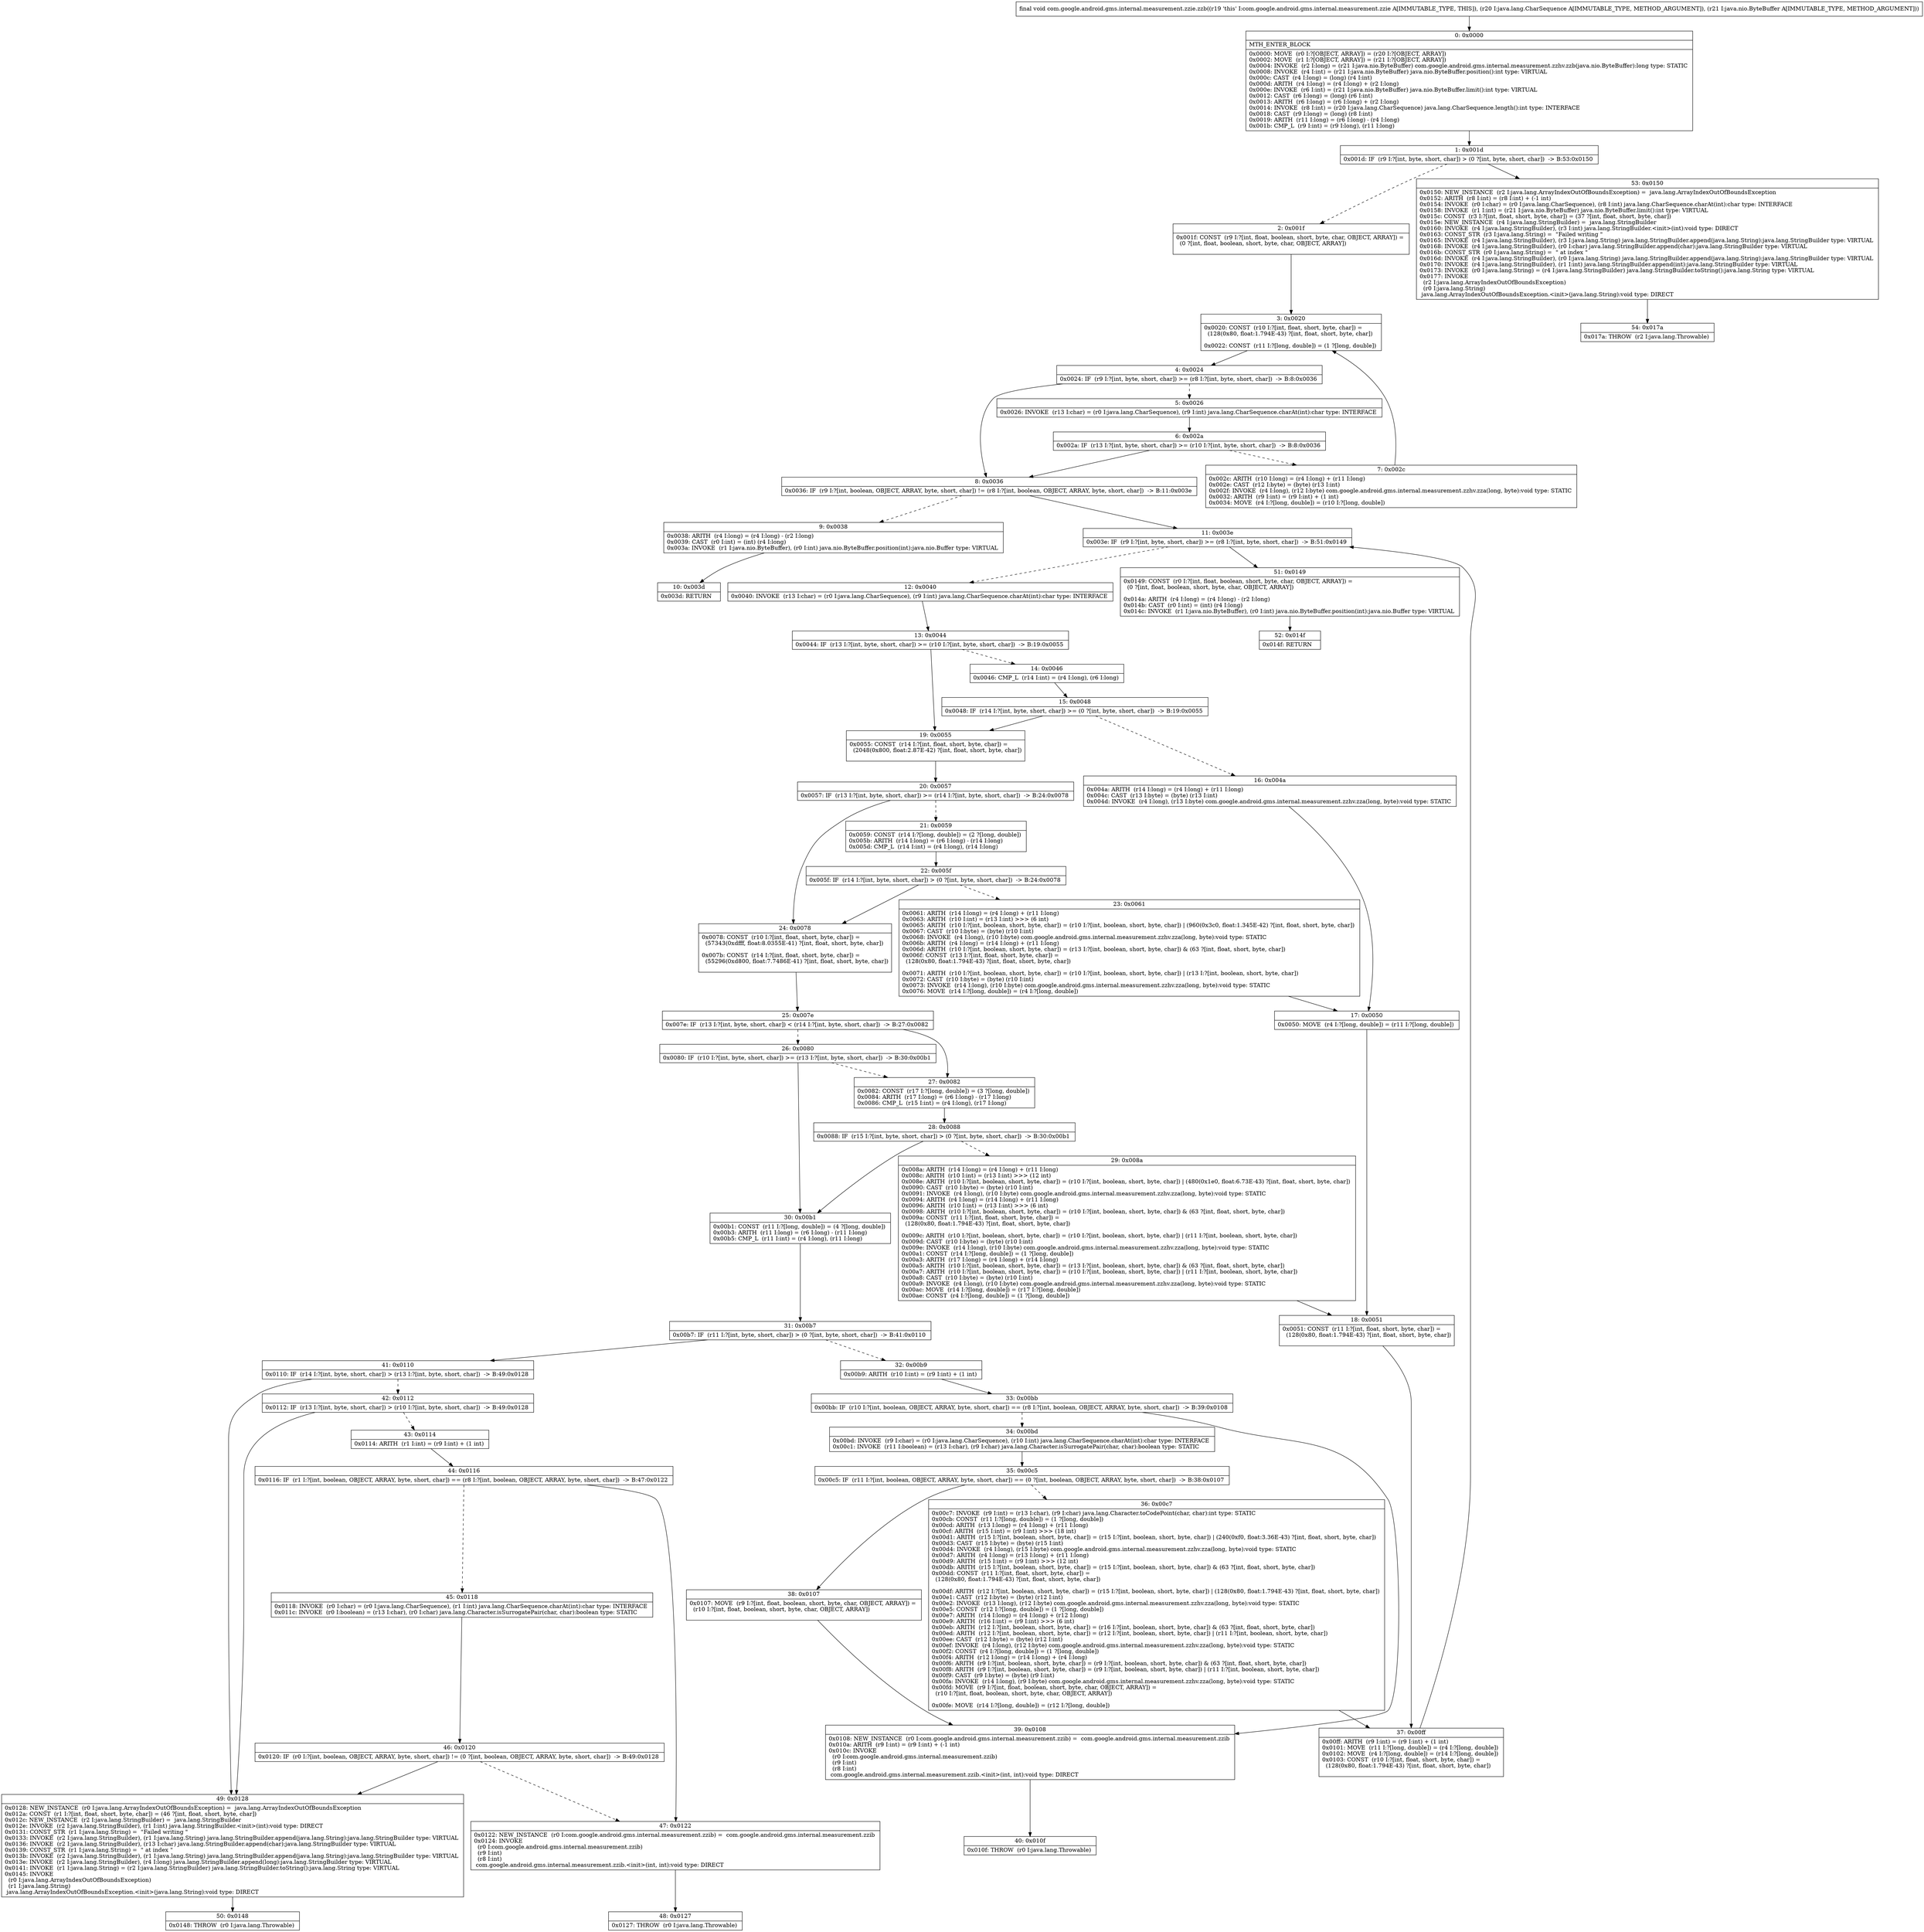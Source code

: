 digraph "CFG forcom.google.android.gms.internal.measurement.zzie.zzb(Ljava\/lang\/CharSequence;Ljava\/nio\/ByteBuffer;)V" {
Node_0 [shape=record,label="{0\:\ 0x0000|MTH_ENTER_BLOCK\l|0x0000: MOVE  (r0 I:?[OBJECT, ARRAY]) = (r20 I:?[OBJECT, ARRAY]) \l0x0002: MOVE  (r1 I:?[OBJECT, ARRAY]) = (r21 I:?[OBJECT, ARRAY]) \l0x0004: INVOKE  (r2 I:long) = (r21 I:java.nio.ByteBuffer) com.google.android.gms.internal.measurement.zzhv.zzb(java.nio.ByteBuffer):long type: STATIC \l0x0008: INVOKE  (r4 I:int) = (r21 I:java.nio.ByteBuffer) java.nio.ByteBuffer.position():int type: VIRTUAL \l0x000c: CAST  (r4 I:long) = (long) (r4 I:int) \l0x000d: ARITH  (r4 I:long) = (r4 I:long) + (r2 I:long) \l0x000e: INVOKE  (r6 I:int) = (r21 I:java.nio.ByteBuffer) java.nio.ByteBuffer.limit():int type: VIRTUAL \l0x0012: CAST  (r6 I:long) = (long) (r6 I:int) \l0x0013: ARITH  (r6 I:long) = (r6 I:long) + (r2 I:long) \l0x0014: INVOKE  (r8 I:int) = (r20 I:java.lang.CharSequence) java.lang.CharSequence.length():int type: INTERFACE \l0x0018: CAST  (r9 I:long) = (long) (r8 I:int) \l0x0019: ARITH  (r11 I:long) = (r6 I:long) \- (r4 I:long) \l0x001b: CMP_L  (r9 I:int) = (r9 I:long), (r11 I:long) \l}"];
Node_1 [shape=record,label="{1\:\ 0x001d|0x001d: IF  (r9 I:?[int, byte, short, char]) \> (0 ?[int, byte, short, char])  \-\> B:53:0x0150 \l}"];
Node_2 [shape=record,label="{2\:\ 0x001f|0x001f: CONST  (r9 I:?[int, float, boolean, short, byte, char, OBJECT, ARRAY]) = \l  (0 ?[int, float, boolean, short, byte, char, OBJECT, ARRAY])\l \l}"];
Node_3 [shape=record,label="{3\:\ 0x0020|0x0020: CONST  (r10 I:?[int, float, short, byte, char]) = \l  (128(0x80, float:1.794E\-43) ?[int, float, short, byte, char])\l \l0x0022: CONST  (r11 I:?[long, double]) = (1 ?[long, double]) \l}"];
Node_4 [shape=record,label="{4\:\ 0x0024|0x0024: IF  (r9 I:?[int, byte, short, char]) \>= (r8 I:?[int, byte, short, char])  \-\> B:8:0x0036 \l}"];
Node_5 [shape=record,label="{5\:\ 0x0026|0x0026: INVOKE  (r13 I:char) = (r0 I:java.lang.CharSequence), (r9 I:int) java.lang.CharSequence.charAt(int):char type: INTERFACE \l}"];
Node_6 [shape=record,label="{6\:\ 0x002a|0x002a: IF  (r13 I:?[int, byte, short, char]) \>= (r10 I:?[int, byte, short, char])  \-\> B:8:0x0036 \l}"];
Node_7 [shape=record,label="{7\:\ 0x002c|0x002c: ARITH  (r10 I:long) = (r4 I:long) + (r11 I:long) \l0x002e: CAST  (r12 I:byte) = (byte) (r13 I:int) \l0x002f: INVOKE  (r4 I:long), (r12 I:byte) com.google.android.gms.internal.measurement.zzhv.zza(long, byte):void type: STATIC \l0x0032: ARITH  (r9 I:int) = (r9 I:int) + (1 int) \l0x0034: MOVE  (r4 I:?[long, double]) = (r10 I:?[long, double]) \l}"];
Node_8 [shape=record,label="{8\:\ 0x0036|0x0036: IF  (r9 I:?[int, boolean, OBJECT, ARRAY, byte, short, char]) != (r8 I:?[int, boolean, OBJECT, ARRAY, byte, short, char])  \-\> B:11:0x003e \l}"];
Node_9 [shape=record,label="{9\:\ 0x0038|0x0038: ARITH  (r4 I:long) = (r4 I:long) \- (r2 I:long) \l0x0039: CAST  (r0 I:int) = (int) (r4 I:long) \l0x003a: INVOKE  (r1 I:java.nio.ByteBuffer), (r0 I:int) java.nio.ByteBuffer.position(int):java.nio.Buffer type: VIRTUAL \l}"];
Node_10 [shape=record,label="{10\:\ 0x003d|0x003d: RETURN   \l}"];
Node_11 [shape=record,label="{11\:\ 0x003e|0x003e: IF  (r9 I:?[int, byte, short, char]) \>= (r8 I:?[int, byte, short, char])  \-\> B:51:0x0149 \l}"];
Node_12 [shape=record,label="{12\:\ 0x0040|0x0040: INVOKE  (r13 I:char) = (r0 I:java.lang.CharSequence), (r9 I:int) java.lang.CharSequence.charAt(int):char type: INTERFACE \l}"];
Node_13 [shape=record,label="{13\:\ 0x0044|0x0044: IF  (r13 I:?[int, byte, short, char]) \>= (r10 I:?[int, byte, short, char])  \-\> B:19:0x0055 \l}"];
Node_14 [shape=record,label="{14\:\ 0x0046|0x0046: CMP_L  (r14 I:int) = (r4 I:long), (r6 I:long) \l}"];
Node_15 [shape=record,label="{15\:\ 0x0048|0x0048: IF  (r14 I:?[int, byte, short, char]) \>= (0 ?[int, byte, short, char])  \-\> B:19:0x0055 \l}"];
Node_16 [shape=record,label="{16\:\ 0x004a|0x004a: ARITH  (r14 I:long) = (r4 I:long) + (r11 I:long) \l0x004c: CAST  (r13 I:byte) = (byte) (r13 I:int) \l0x004d: INVOKE  (r4 I:long), (r13 I:byte) com.google.android.gms.internal.measurement.zzhv.zza(long, byte):void type: STATIC \l}"];
Node_17 [shape=record,label="{17\:\ 0x0050|0x0050: MOVE  (r4 I:?[long, double]) = (r11 I:?[long, double]) \l}"];
Node_18 [shape=record,label="{18\:\ 0x0051|0x0051: CONST  (r11 I:?[int, float, short, byte, char]) = \l  (128(0x80, float:1.794E\-43) ?[int, float, short, byte, char])\l \l}"];
Node_19 [shape=record,label="{19\:\ 0x0055|0x0055: CONST  (r14 I:?[int, float, short, byte, char]) = \l  (2048(0x800, float:2.87E\-42) ?[int, float, short, byte, char])\l \l}"];
Node_20 [shape=record,label="{20\:\ 0x0057|0x0057: IF  (r13 I:?[int, byte, short, char]) \>= (r14 I:?[int, byte, short, char])  \-\> B:24:0x0078 \l}"];
Node_21 [shape=record,label="{21\:\ 0x0059|0x0059: CONST  (r14 I:?[long, double]) = (2 ?[long, double]) \l0x005b: ARITH  (r14 I:long) = (r6 I:long) \- (r14 I:long) \l0x005d: CMP_L  (r14 I:int) = (r4 I:long), (r14 I:long) \l}"];
Node_22 [shape=record,label="{22\:\ 0x005f|0x005f: IF  (r14 I:?[int, byte, short, char]) \> (0 ?[int, byte, short, char])  \-\> B:24:0x0078 \l}"];
Node_23 [shape=record,label="{23\:\ 0x0061|0x0061: ARITH  (r14 I:long) = (r4 I:long) + (r11 I:long) \l0x0063: ARITH  (r10 I:int) = (r13 I:int) \>\>\> (6 int) \l0x0065: ARITH  (r10 I:?[int, boolean, short, byte, char]) = (r10 I:?[int, boolean, short, byte, char]) \| (960(0x3c0, float:1.345E\-42) ?[int, float, short, byte, char]) \l0x0067: CAST  (r10 I:byte) = (byte) (r10 I:int) \l0x0068: INVOKE  (r4 I:long), (r10 I:byte) com.google.android.gms.internal.measurement.zzhv.zza(long, byte):void type: STATIC \l0x006b: ARITH  (r4 I:long) = (r14 I:long) + (r11 I:long) \l0x006d: ARITH  (r10 I:?[int, boolean, short, byte, char]) = (r13 I:?[int, boolean, short, byte, char]) & (63 ?[int, float, short, byte, char]) \l0x006f: CONST  (r13 I:?[int, float, short, byte, char]) = \l  (128(0x80, float:1.794E\-43) ?[int, float, short, byte, char])\l \l0x0071: ARITH  (r10 I:?[int, boolean, short, byte, char]) = (r10 I:?[int, boolean, short, byte, char]) \| (r13 I:?[int, boolean, short, byte, char]) \l0x0072: CAST  (r10 I:byte) = (byte) (r10 I:int) \l0x0073: INVOKE  (r14 I:long), (r10 I:byte) com.google.android.gms.internal.measurement.zzhv.zza(long, byte):void type: STATIC \l0x0076: MOVE  (r14 I:?[long, double]) = (r4 I:?[long, double]) \l}"];
Node_24 [shape=record,label="{24\:\ 0x0078|0x0078: CONST  (r10 I:?[int, float, short, byte, char]) = \l  (57343(0xdfff, float:8.0355E\-41) ?[int, float, short, byte, char])\l \l0x007b: CONST  (r14 I:?[int, float, short, byte, char]) = \l  (55296(0xd800, float:7.7486E\-41) ?[int, float, short, byte, char])\l \l}"];
Node_25 [shape=record,label="{25\:\ 0x007e|0x007e: IF  (r13 I:?[int, byte, short, char]) \< (r14 I:?[int, byte, short, char])  \-\> B:27:0x0082 \l}"];
Node_26 [shape=record,label="{26\:\ 0x0080|0x0080: IF  (r10 I:?[int, byte, short, char]) \>= (r13 I:?[int, byte, short, char])  \-\> B:30:0x00b1 \l}"];
Node_27 [shape=record,label="{27\:\ 0x0082|0x0082: CONST  (r17 I:?[long, double]) = (3 ?[long, double]) \l0x0084: ARITH  (r17 I:long) = (r6 I:long) \- (r17 I:long) \l0x0086: CMP_L  (r15 I:int) = (r4 I:long), (r17 I:long) \l}"];
Node_28 [shape=record,label="{28\:\ 0x0088|0x0088: IF  (r15 I:?[int, byte, short, char]) \> (0 ?[int, byte, short, char])  \-\> B:30:0x00b1 \l}"];
Node_29 [shape=record,label="{29\:\ 0x008a|0x008a: ARITH  (r14 I:long) = (r4 I:long) + (r11 I:long) \l0x008c: ARITH  (r10 I:int) = (r13 I:int) \>\>\> (12 int) \l0x008e: ARITH  (r10 I:?[int, boolean, short, byte, char]) = (r10 I:?[int, boolean, short, byte, char]) \| (480(0x1e0, float:6.73E\-43) ?[int, float, short, byte, char]) \l0x0090: CAST  (r10 I:byte) = (byte) (r10 I:int) \l0x0091: INVOKE  (r4 I:long), (r10 I:byte) com.google.android.gms.internal.measurement.zzhv.zza(long, byte):void type: STATIC \l0x0094: ARITH  (r4 I:long) = (r14 I:long) + (r11 I:long) \l0x0096: ARITH  (r10 I:int) = (r13 I:int) \>\>\> (6 int) \l0x0098: ARITH  (r10 I:?[int, boolean, short, byte, char]) = (r10 I:?[int, boolean, short, byte, char]) & (63 ?[int, float, short, byte, char]) \l0x009a: CONST  (r11 I:?[int, float, short, byte, char]) = \l  (128(0x80, float:1.794E\-43) ?[int, float, short, byte, char])\l \l0x009c: ARITH  (r10 I:?[int, boolean, short, byte, char]) = (r10 I:?[int, boolean, short, byte, char]) \| (r11 I:?[int, boolean, short, byte, char]) \l0x009d: CAST  (r10 I:byte) = (byte) (r10 I:int) \l0x009e: INVOKE  (r14 I:long), (r10 I:byte) com.google.android.gms.internal.measurement.zzhv.zza(long, byte):void type: STATIC \l0x00a1: CONST  (r14 I:?[long, double]) = (1 ?[long, double]) \l0x00a3: ARITH  (r17 I:long) = (r4 I:long) + (r14 I:long) \l0x00a5: ARITH  (r10 I:?[int, boolean, short, byte, char]) = (r13 I:?[int, boolean, short, byte, char]) & (63 ?[int, float, short, byte, char]) \l0x00a7: ARITH  (r10 I:?[int, boolean, short, byte, char]) = (r10 I:?[int, boolean, short, byte, char]) \| (r11 I:?[int, boolean, short, byte, char]) \l0x00a8: CAST  (r10 I:byte) = (byte) (r10 I:int) \l0x00a9: INVOKE  (r4 I:long), (r10 I:byte) com.google.android.gms.internal.measurement.zzhv.zza(long, byte):void type: STATIC \l0x00ac: MOVE  (r14 I:?[long, double]) = (r17 I:?[long, double]) \l0x00ae: CONST  (r4 I:?[long, double]) = (1 ?[long, double]) \l}"];
Node_30 [shape=record,label="{30\:\ 0x00b1|0x00b1: CONST  (r11 I:?[long, double]) = (4 ?[long, double]) \l0x00b3: ARITH  (r11 I:long) = (r6 I:long) \- (r11 I:long) \l0x00b5: CMP_L  (r11 I:int) = (r4 I:long), (r11 I:long) \l}"];
Node_31 [shape=record,label="{31\:\ 0x00b7|0x00b7: IF  (r11 I:?[int, byte, short, char]) \> (0 ?[int, byte, short, char])  \-\> B:41:0x0110 \l}"];
Node_32 [shape=record,label="{32\:\ 0x00b9|0x00b9: ARITH  (r10 I:int) = (r9 I:int) + (1 int) \l}"];
Node_33 [shape=record,label="{33\:\ 0x00bb|0x00bb: IF  (r10 I:?[int, boolean, OBJECT, ARRAY, byte, short, char]) == (r8 I:?[int, boolean, OBJECT, ARRAY, byte, short, char])  \-\> B:39:0x0108 \l}"];
Node_34 [shape=record,label="{34\:\ 0x00bd|0x00bd: INVOKE  (r9 I:char) = (r0 I:java.lang.CharSequence), (r10 I:int) java.lang.CharSequence.charAt(int):char type: INTERFACE \l0x00c1: INVOKE  (r11 I:boolean) = (r13 I:char), (r9 I:char) java.lang.Character.isSurrogatePair(char, char):boolean type: STATIC \l}"];
Node_35 [shape=record,label="{35\:\ 0x00c5|0x00c5: IF  (r11 I:?[int, boolean, OBJECT, ARRAY, byte, short, char]) == (0 ?[int, boolean, OBJECT, ARRAY, byte, short, char])  \-\> B:38:0x0107 \l}"];
Node_36 [shape=record,label="{36\:\ 0x00c7|0x00c7: INVOKE  (r9 I:int) = (r13 I:char), (r9 I:char) java.lang.Character.toCodePoint(char, char):int type: STATIC \l0x00cb: CONST  (r11 I:?[long, double]) = (1 ?[long, double]) \l0x00cd: ARITH  (r13 I:long) = (r4 I:long) + (r11 I:long) \l0x00cf: ARITH  (r15 I:int) = (r9 I:int) \>\>\> (18 int) \l0x00d1: ARITH  (r15 I:?[int, boolean, short, byte, char]) = (r15 I:?[int, boolean, short, byte, char]) \| (240(0xf0, float:3.36E\-43) ?[int, float, short, byte, char]) \l0x00d3: CAST  (r15 I:byte) = (byte) (r15 I:int) \l0x00d4: INVOKE  (r4 I:long), (r15 I:byte) com.google.android.gms.internal.measurement.zzhv.zza(long, byte):void type: STATIC \l0x00d7: ARITH  (r4 I:long) = (r13 I:long) + (r11 I:long) \l0x00d9: ARITH  (r15 I:int) = (r9 I:int) \>\>\> (12 int) \l0x00db: ARITH  (r15 I:?[int, boolean, short, byte, char]) = (r15 I:?[int, boolean, short, byte, char]) & (63 ?[int, float, short, byte, char]) \l0x00dd: CONST  (r11 I:?[int, float, short, byte, char]) = \l  (128(0x80, float:1.794E\-43) ?[int, float, short, byte, char])\l \l0x00df: ARITH  (r12 I:?[int, boolean, short, byte, char]) = (r15 I:?[int, boolean, short, byte, char]) \| (128(0x80, float:1.794E\-43) ?[int, float, short, byte, char]) \l0x00e1: CAST  (r12 I:byte) = (byte) (r12 I:int) \l0x00e2: INVOKE  (r13 I:long), (r12 I:byte) com.google.android.gms.internal.measurement.zzhv.zza(long, byte):void type: STATIC \l0x00e5: CONST  (r12 I:?[long, double]) = (1 ?[long, double]) \l0x00e7: ARITH  (r14 I:long) = (r4 I:long) + (r12 I:long) \l0x00e9: ARITH  (r16 I:int) = (r9 I:int) \>\>\> (6 int) \l0x00eb: ARITH  (r12 I:?[int, boolean, short, byte, char]) = (r16 I:?[int, boolean, short, byte, char]) & (63 ?[int, float, short, byte, char]) \l0x00ed: ARITH  (r12 I:?[int, boolean, short, byte, char]) = (r12 I:?[int, boolean, short, byte, char]) \| (r11 I:?[int, boolean, short, byte, char]) \l0x00ee: CAST  (r12 I:byte) = (byte) (r12 I:int) \l0x00ef: INVOKE  (r4 I:long), (r12 I:byte) com.google.android.gms.internal.measurement.zzhv.zza(long, byte):void type: STATIC \l0x00f2: CONST  (r4 I:?[long, double]) = (1 ?[long, double]) \l0x00f4: ARITH  (r12 I:long) = (r14 I:long) + (r4 I:long) \l0x00f6: ARITH  (r9 I:?[int, boolean, short, byte, char]) = (r9 I:?[int, boolean, short, byte, char]) & (63 ?[int, float, short, byte, char]) \l0x00f8: ARITH  (r9 I:?[int, boolean, short, byte, char]) = (r9 I:?[int, boolean, short, byte, char]) \| (r11 I:?[int, boolean, short, byte, char]) \l0x00f9: CAST  (r9 I:byte) = (byte) (r9 I:int) \l0x00fa: INVOKE  (r14 I:long), (r9 I:byte) com.google.android.gms.internal.measurement.zzhv.zza(long, byte):void type: STATIC \l0x00fd: MOVE  (r9 I:?[int, float, boolean, short, byte, char, OBJECT, ARRAY]) = \l  (r10 I:?[int, float, boolean, short, byte, char, OBJECT, ARRAY])\l \l0x00fe: MOVE  (r14 I:?[long, double]) = (r12 I:?[long, double]) \l}"];
Node_37 [shape=record,label="{37\:\ 0x00ff|0x00ff: ARITH  (r9 I:int) = (r9 I:int) + (1 int) \l0x0101: MOVE  (r11 I:?[long, double]) = (r4 I:?[long, double]) \l0x0102: MOVE  (r4 I:?[long, double]) = (r14 I:?[long, double]) \l0x0103: CONST  (r10 I:?[int, float, short, byte, char]) = \l  (128(0x80, float:1.794E\-43) ?[int, float, short, byte, char])\l \l}"];
Node_38 [shape=record,label="{38\:\ 0x0107|0x0107: MOVE  (r9 I:?[int, float, boolean, short, byte, char, OBJECT, ARRAY]) = \l  (r10 I:?[int, float, boolean, short, byte, char, OBJECT, ARRAY])\l \l}"];
Node_39 [shape=record,label="{39\:\ 0x0108|0x0108: NEW_INSTANCE  (r0 I:com.google.android.gms.internal.measurement.zzib) =  com.google.android.gms.internal.measurement.zzib \l0x010a: ARITH  (r9 I:int) = (r9 I:int) + (\-1 int) \l0x010c: INVOKE  \l  (r0 I:com.google.android.gms.internal.measurement.zzib)\l  (r9 I:int)\l  (r8 I:int)\l com.google.android.gms.internal.measurement.zzib.\<init\>(int, int):void type: DIRECT \l}"];
Node_40 [shape=record,label="{40\:\ 0x010f|0x010f: THROW  (r0 I:java.lang.Throwable) \l}"];
Node_41 [shape=record,label="{41\:\ 0x0110|0x0110: IF  (r14 I:?[int, byte, short, char]) \> (r13 I:?[int, byte, short, char])  \-\> B:49:0x0128 \l}"];
Node_42 [shape=record,label="{42\:\ 0x0112|0x0112: IF  (r13 I:?[int, byte, short, char]) \> (r10 I:?[int, byte, short, char])  \-\> B:49:0x0128 \l}"];
Node_43 [shape=record,label="{43\:\ 0x0114|0x0114: ARITH  (r1 I:int) = (r9 I:int) + (1 int) \l}"];
Node_44 [shape=record,label="{44\:\ 0x0116|0x0116: IF  (r1 I:?[int, boolean, OBJECT, ARRAY, byte, short, char]) == (r8 I:?[int, boolean, OBJECT, ARRAY, byte, short, char])  \-\> B:47:0x0122 \l}"];
Node_45 [shape=record,label="{45\:\ 0x0118|0x0118: INVOKE  (r0 I:char) = (r0 I:java.lang.CharSequence), (r1 I:int) java.lang.CharSequence.charAt(int):char type: INTERFACE \l0x011c: INVOKE  (r0 I:boolean) = (r13 I:char), (r0 I:char) java.lang.Character.isSurrogatePair(char, char):boolean type: STATIC \l}"];
Node_46 [shape=record,label="{46\:\ 0x0120|0x0120: IF  (r0 I:?[int, boolean, OBJECT, ARRAY, byte, short, char]) != (0 ?[int, boolean, OBJECT, ARRAY, byte, short, char])  \-\> B:49:0x0128 \l}"];
Node_47 [shape=record,label="{47\:\ 0x0122|0x0122: NEW_INSTANCE  (r0 I:com.google.android.gms.internal.measurement.zzib) =  com.google.android.gms.internal.measurement.zzib \l0x0124: INVOKE  \l  (r0 I:com.google.android.gms.internal.measurement.zzib)\l  (r9 I:int)\l  (r8 I:int)\l com.google.android.gms.internal.measurement.zzib.\<init\>(int, int):void type: DIRECT \l}"];
Node_48 [shape=record,label="{48\:\ 0x0127|0x0127: THROW  (r0 I:java.lang.Throwable) \l}"];
Node_49 [shape=record,label="{49\:\ 0x0128|0x0128: NEW_INSTANCE  (r0 I:java.lang.ArrayIndexOutOfBoundsException) =  java.lang.ArrayIndexOutOfBoundsException \l0x012a: CONST  (r1 I:?[int, float, short, byte, char]) = (46 ?[int, float, short, byte, char]) \l0x012c: NEW_INSTANCE  (r2 I:java.lang.StringBuilder) =  java.lang.StringBuilder \l0x012e: INVOKE  (r2 I:java.lang.StringBuilder), (r1 I:int) java.lang.StringBuilder.\<init\>(int):void type: DIRECT \l0x0131: CONST_STR  (r1 I:java.lang.String) =  \"Failed writing \" \l0x0133: INVOKE  (r2 I:java.lang.StringBuilder), (r1 I:java.lang.String) java.lang.StringBuilder.append(java.lang.String):java.lang.StringBuilder type: VIRTUAL \l0x0136: INVOKE  (r2 I:java.lang.StringBuilder), (r13 I:char) java.lang.StringBuilder.append(char):java.lang.StringBuilder type: VIRTUAL \l0x0139: CONST_STR  (r1 I:java.lang.String) =  \" at index \" \l0x013b: INVOKE  (r2 I:java.lang.StringBuilder), (r1 I:java.lang.String) java.lang.StringBuilder.append(java.lang.String):java.lang.StringBuilder type: VIRTUAL \l0x013e: INVOKE  (r2 I:java.lang.StringBuilder), (r4 I:long) java.lang.StringBuilder.append(long):java.lang.StringBuilder type: VIRTUAL \l0x0141: INVOKE  (r1 I:java.lang.String) = (r2 I:java.lang.StringBuilder) java.lang.StringBuilder.toString():java.lang.String type: VIRTUAL \l0x0145: INVOKE  \l  (r0 I:java.lang.ArrayIndexOutOfBoundsException)\l  (r1 I:java.lang.String)\l java.lang.ArrayIndexOutOfBoundsException.\<init\>(java.lang.String):void type: DIRECT \l}"];
Node_50 [shape=record,label="{50\:\ 0x0148|0x0148: THROW  (r0 I:java.lang.Throwable) \l}"];
Node_51 [shape=record,label="{51\:\ 0x0149|0x0149: CONST  (r0 I:?[int, float, boolean, short, byte, char, OBJECT, ARRAY]) = \l  (0 ?[int, float, boolean, short, byte, char, OBJECT, ARRAY])\l \l0x014a: ARITH  (r4 I:long) = (r4 I:long) \- (r2 I:long) \l0x014b: CAST  (r0 I:int) = (int) (r4 I:long) \l0x014c: INVOKE  (r1 I:java.nio.ByteBuffer), (r0 I:int) java.nio.ByteBuffer.position(int):java.nio.Buffer type: VIRTUAL \l}"];
Node_52 [shape=record,label="{52\:\ 0x014f|0x014f: RETURN   \l}"];
Node_53 [shape=record,label="{53\:\ 0x0150|0x0150: NEW_INSTANCE  (r2 I:java.lang.ArrayIndexOutOfBoundsException) =  java.lang.ArrayIndexOutOfBoundsException \l0x0152: ARITH  (r8 I:int) = (r8 I:int) + (\-1 int) \l0x0154: INVOKE  (r0 I:char) = (r0 I:java.lang.CharSequence), (r8 I:int) java.lang.CharSequence.charAt(int):char type: INTERFACE \l0x0158: INVOKE  (r1 I:int) = (r21 I:java.nio.ByteBuffer) java.nio.ByteBuffer.limit():int type: VIRTUAL \l0x015c: CONST  (r3 I:?[int, float, short, byte, char]) = (37 ?[int, float, short, byte, char]) \l0x015e: NEW_INSTANCE  (r4 I:java.lang.StringBuilder) =  java.lang.StringBuilder \l0x0160: INVOKE  (r4 I:java.lang.StringBuilder), (r3 I:int) java.lang.StringBuilder.\<init\>(int):void type: DIRECT \l0x0163: CONST_STR  (r3 I:java.lang.String) =  \"Failed writing \" \l0x0165: INVOKE  (r4 I:java.lang.StringBuilder), (r3 I:java.lang.String) java.lang.StringBuilder.append(java.lang.String):java.lang.StringBuilder type: VIRTUAL \l0x0168: INVOKE  (r4 I:java.lang.StringBuilder), (r0 I:char) java.lang.StringBuilder.append(char):java.lang.StringBuilder type: VIRTUAL \l0x016b: CONST_STR  (r0 I:java.lang.String) =  \" at index \" \l0x016d: INVOKE  (r4 I:java.lang.StringBuilder), (r0 I:java.lang.String) java.lang.StringBuilder.append(java.lang.String):java.lang.StringBuilder type: VIRTUAL \l0x0170: INVOKE  (r4 I:java.lang.StringBuilder), (r1 I:int) java.lang.StringBuilder.append(int):java.lang.StringBuilder type: VIRTUAL \l0x0173: INVOKE  (r0 I:java.lang.String) = (r4 I:java.lang.StringBuilder) java.lang.StringBuilder.toString():java.lang.String type: VIRTUAL \l0x0177: INVOKE  \l  (r2 I:java.lang.ArrayIndexOutOfBoundsException)\l  (r0 I:java.lang.String)\l java.lang.ArrayIndexOutOfBoundsException.\<init\>(java.lang.String):void type: DIRECT \l}"];
Node_54 [shape=record,label="{54\:\ 0x017a|0x017a: THROW  (r2 I:java.lang.Throwable) \l}"];
MethodNode[shape=record,label="{final void com.google.android.gms.internal.measurement.zzie.zzb((r19 'this' I:com.google.android.gms.internal.measurement.zzie A[IMMUTABLE_TYPE, THIS]), (r20 I:java.lang.CharSequence A[IMMUTABLE_TYPE, METHOD_ARGUMENT]), (r21 I:java.nio.ByteBuffer A[IMMUTABLE_TYPE, METHOD_ARGUMENT])) }"];
MethodNode -> Node_0;
Node_0 -> Node_1;
Node_1 -> Node_2[style=dashed];
Node_1 -> Node_53;
Node_2 -> Node_3;
Node_3 -> Node_4;
Node_4 -> Node_5[style=dashed];
Node_4 -> Node_8;
Node_5 -> Node_6;
Node_6 -> Node_7[style=dashed];
Node_6 -> Node_8;
Node_7 -> Node_3;
Node_8 -> Node_9[style=dashed];
Node_8 -> Node_11;
Node_9 -> Node_10;
Node_11 -> Node_12[style=dashed];
Node_11 -> Node_51;
Node_12 -> Node_13;
Node_13 -> Node_14[style=dashed];
Node_13 -> Node_19;
Node_14 -> Node_15;
Node_15 -> Node_16[style=dashed];
Node_15 -> Node_19;
Node_16 -> Node_17;
Node_17 -> Node_18;
Node_18 -> Node_37;
Node_19 -> Node_20;
Node_20 -> Node_21[style=dashed];
Node_20 -> Node_24;
Node_21 -> Node_22;
Node_22 -> Node_23[style=dashed];
Node_22 -> Node_24;
Node_23 -> Node_17;
Node_24 -> Node_25;
Node_25 -> Node_26[style=dashed];
Node_25 -> Node_27;
Node_26 -> Node_27[style=dashed];
Node_26 -> Node_30;
Node_27 -> Node_28;
Node_28 -> Node_29[style=dashed];
Node_28 -> Node_30;
Node_29 -> Node_18;
Node_30 -> Node_31;
Node_31 -> Node_32[style=dashed];
Node_31 -> Node_41;
Node_32 -> Node_33;
Node_33 -> Node_34[style=dashed];
Node_33 -> Node_39;
Node_34 -> Node_35;
Node_35 -> Node_36[style=dashed];
Node_35 -> Node_38;
Node_36 -> Node_37;
Node_37 -> Node_11;
Node_38 -> Node_39;
Node_39 -> Node_40;
Node_41 -> Node_42[style=dashed];
Node_41 -> Node_49;
Node_42 -> Node_43[style=dashed];
Node_42 -> Node_49;
Node_43 -> Node_44;
Node_44 -> Node_45[style=dashed];
Node_44 -> Node_47;
Node_45 -> Node_46;
Node_46 -> Node_47[style=dashed];
Node_46 -> Node_49;
Node_47 -> Node_48;
Node_49 -> Node_50;
Node_51 -> Node_52;
Node_53 -> Node_54;
}

